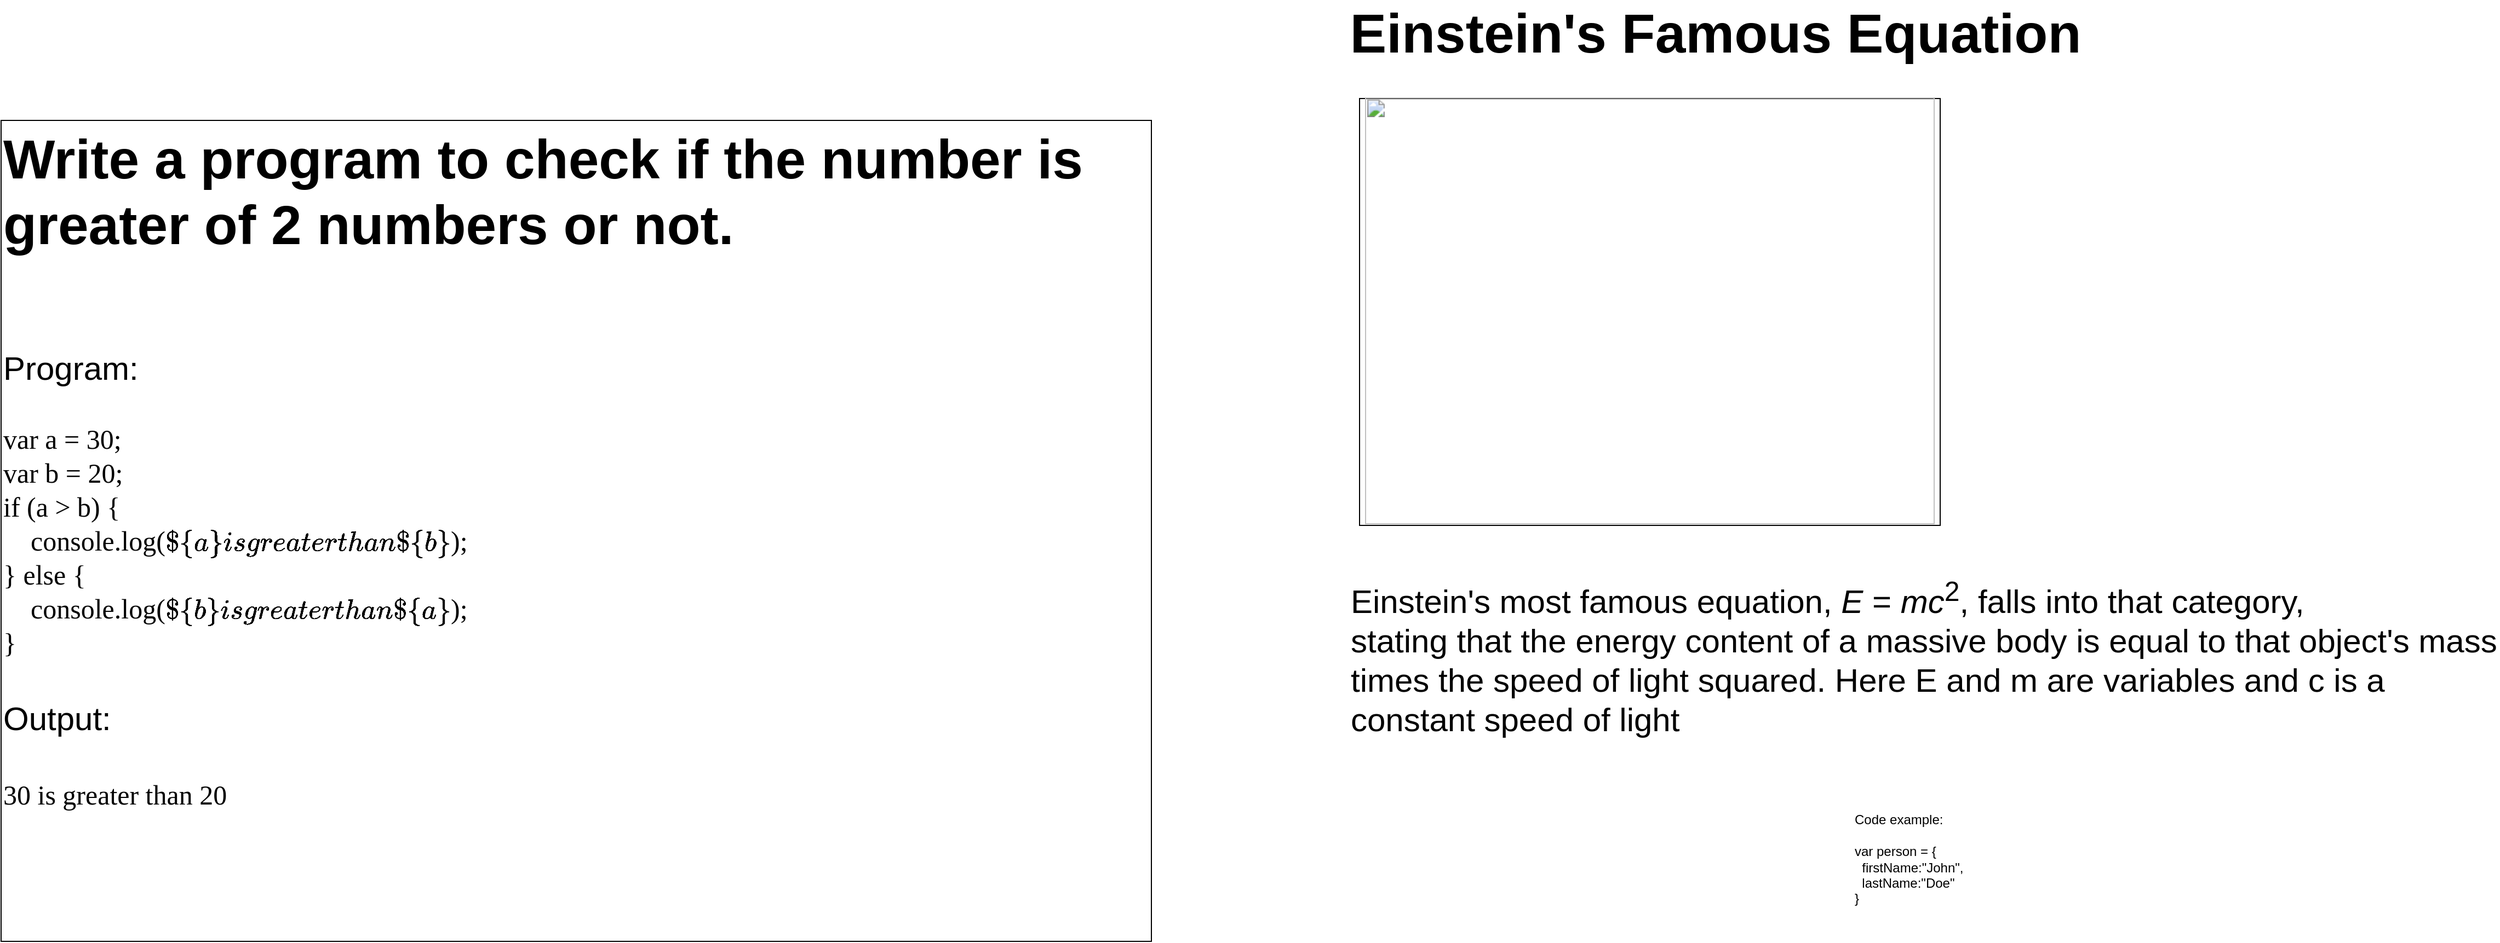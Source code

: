 <mxfile version="13.0.5" type="github"><diagram id="eYmHYF1kts2AqSkmMKL8" name="Page-1"><mxGraphModel dx="2076" dy="3370" grid="1" gridSize="10" guides="1" tooltips="1" connect="1" arrows="1" fold="1" page="1" pageScale="1" pageWidth="850" pageHeight="1100" math="0" shadow="0"><root><mxCell id="0"/><mxCell id="1" parent="0"/><mxCell id="r2GH0qw5hxAw_WcivXo_-1" value="" style="rounded=0;whiteSpace=wrap;html=1;" parent="1" vertex="1"><mxGeometry x="240" y="-1110" width="1050" height="750" as="geometry"/></mxCell><mxCell id="r2GH0qw5hxAw_WcivXo_-2" value="&lt;div style=&quot;font-size: 30px&quot; align=&quot;left&quot;&gt;&lt;font style=&quot;font-size: 30px&quot;&gt;&lt;span class=&quot;ILfuVd&quot;&gt;&lt;span class=&quot;e24Kjd&quot;&gt;Einstein's most famous equation, &lt;/span&gt;&lt;/span&gt;&lt;var&gt;E&lt;/var&gt; = &lt;var&gt;mc&lt;/var&gt;&lt;sup&gt;2&lt;/sup&gt;,&lt;span class=&quot;ILfuVd&quot;&gt;&lt;span class=&quot;e24Kjd&quot;&gt; falls into that category, &lt;/span&gt;&lt;/span&gt;&lt;br&gt;&lt;span class=&quot;ILfuVd&quot;&gt;&lt;span class=&quot;e24Kjd&quot;&gt;stating that the energy content of a massive body is equal to that &lt;/span&gt;&lt;/span&gt;&lt;span class=&quot;ILfuVd&quot;&gt;&lt;span class=&quot;e24Kjd&quot;&gt;object's mass times the speed of light squared. Here E and m are variables and c is a constant speed of light&lt;br&gt;&lt;/span&gt;&lt;/span&gt;&lt;/font&gt;&lt;/div&gt;" style="text;html=1;strokeColor=none;fillColor=none;align=left;verticalAlign=middle;whiteSpace=wrap;rounded=0;" parent="1" vertex="1"><mxGeometry x="1470" y="-710" width="1050" height="180" as="geometry"/></mxCell><mxCell id="r2GH0qw5hxAw_WcivXo_-3" value="&lt;div align=&quot;left&quot;&gt;Code example:&lt;br&gt;&lt;br&gt;&lt;/div&gt;&lt;div align=&quot;left&quot;&gt;var person = {&lt;br&gt;&amp;nbsp;&amp;nbsp;firstName:&quot;John&quot;,&lt;br&gt;&amp;nbsp;&amp;nbsp;lastName:&quot;Doe&quot;&lt;/div&gt;&lt;div align=&quot;left&quot;&gt;}&lt;/div&gt;" style="text;html=1;strokeColor=none;fillColor=none;align=left;verticalAlign=middle;whiteSpace=wrap;rounded=0;" parent="1" vertex="1"><mxGeometry x="1930" y="-480" width="130" height="90" as="geometry"/></mxCell><mxCell id="r2GH0qw5hxAw_WcivXo_-4" value="&lt;font style=&quot;font-size: 50px&quot;&gt;&lt;b&gt;Einstein's Famous Equation&lt;/b&gt;&lt;/font&gt;" style="text;html=1;strokeColor=none;fillColor=none;align=center;verticalAlign=middle;whiteSpace=wrap;rounded=0;" parent="1" vertex="1"><mxGeometry x="1420" y="-1220" width="770" height="60" as="geometry"/></mxCell><mxCell id="r2GH0qw5hxAw_WcivXo_-8" value="&lt;img src=&quot;https://wallpaperstock.net/e%3dmc2-wallpapers_35141_1600x1200.jpg&quot; width=&quot;520&quot; height=&quot;390&quot;&gt;" style="rounded=0;whiteSpace=wrap;html=1;" parent="1" vertex="1"><mxGeometry x="1480" y="-1130" width="530" height="390" as="geometry"/></mxCell><mxCell id="r2GH0qw5hxAw_WcivXo_-11" value="&lt;div align=&quot;left&quot;&gt;&lt;b&gt;&lt;font style=&quot;font-size: 50px&quot;&gt;Write a program to check if the number is greater of 2 numbers or not.&lt;/font&gt;&lt;/b&gt;&lt;br&gt;&lt;/div&gt;" style="text;html=1;strokeColor=none;fillColor=none;align=left;verticalAlign=middle;whiteSpace=wrap;rounded=0;" parent="1" vertex="1"><mxGeometry x="240" y="-1110" width="1050" height="130" as="geometry"/></mxCell><mxCell id="r2GH0qw5hxAw_WcivXo_-12" value="&lt;div&gt;&lt;font style=&quot;font-size: 30px&quot;&gt;Program:&lt;/font&gt;&lt;/div&gt;&lt;div style=&quot;font-size: 25px&quot;&gt;&lt;font style=&quot;font-size: 25px&quot; face=&quot;Lucida Console&quot;&gt;&lt;br&gt;&lt;/font&gt;&lt;/div&gt;&lt;div style=&quot;font-size: 25px&quot;&gt;&lt;font style=&quot;font-size: 25px&quot; face=&quot;Lucida Console&quot;&gt;var a = 30;&lt;/font&gt;&lt;/div&gt;&lt;div style=&quot;font-size: 25px&quot;&gt;&lt;font style=&quot;font-size: 25px&quot; face=&quot;Lucida Console&quot;&gt;var b = 20;&lt;/font&gt;&lt;/div&gt;&lt;div style=&quot;font-size: 25px&quot;&gt;&lt;font style=&quot;font-size: 25px&quot; face=&quot;Lucida Console&quot;&gt;if (a &amp;gt; b) {&lt;br&gt;&lt;/font&gt;&lt;/div&gt;&lt;div style=&quot;font-size: 25px&quot;&gt;&lt;font style=&quot;font-size: 25px&quot; face=&quot;Lucida Console&quot;&gt;&amp;nbsp;&amp;nbsp;&amp;nbsp; console.log(`${a} is greater than ${b}`);&lt;br&gt;&lt;/font&gt;&lt;/div&gt;&lt;div style=&quot;font-size: 25px&quot;&gt;&lt;font style=&quot;font-size: 25px&quot; face=&quot;Lucida Console&quot;&gt;} else {&lt;/font&gt;&lt;/div&gt;&lt;div style=&quot;font-size: 25px&quot;&gt;&lt;font style=&quot;font-size: 25px&quot; face=&quot;Lucida Console&quot;&gt;&amp;nbsp;&amp;nbsp;&amp;nbsp; console.log(`${b} is greater than ${a}`);&lt;br&gt;&lt;/font&gt;&lt;/div&gt;&lt;div style=&quot;font-size: 25px&quot;&gt;&lt;font style=&quot;font-size: 25px&quot; face=&quot;Lucida Console&quot;&gt;}&lt;/font&gt;&lt;/div&gt;&lt;div&gt;&lt;font style=&quot;font-size: 30px&quot;&gt;&lt;br&gt;&lt;/font&gt;&lt;/div&gt;&lt;div&gt;&lt;font style=&quot;font-size: 30px&quot;&gt;Output:&lt;/font&gt;&lt;/div&gt;&lt;div&gt;&lt;font style=&quot;font-size: 30px&quot;&gt;&lt;br&gt;&lt;/font&gt;&lt;/div&gt;&lt;div style=&quot;font-size: 25px&quot;&gt;&lt;font style=&quot;font-size: 25px&quot;&gt;&lt;font style=&quot;font-size: 25px&quot; face=&quot;Lucida Console&quot;&gt;30 is greater than 20&lt;/font&gt;&lt;br&gt;&lt;/font&gt;&lt;/div&gt;" style="text;html=1;strokeColor=none;fillColor=none;align=left;verticalAlign=middle;whiteSpace=wrap;rounded=0;" parent="1" vertex="1"><mxGeometry x="240" y="-950" width="1050" height="520" as="geometry"/></mxCell></root></mxGraphModel></diagram></mxfile>